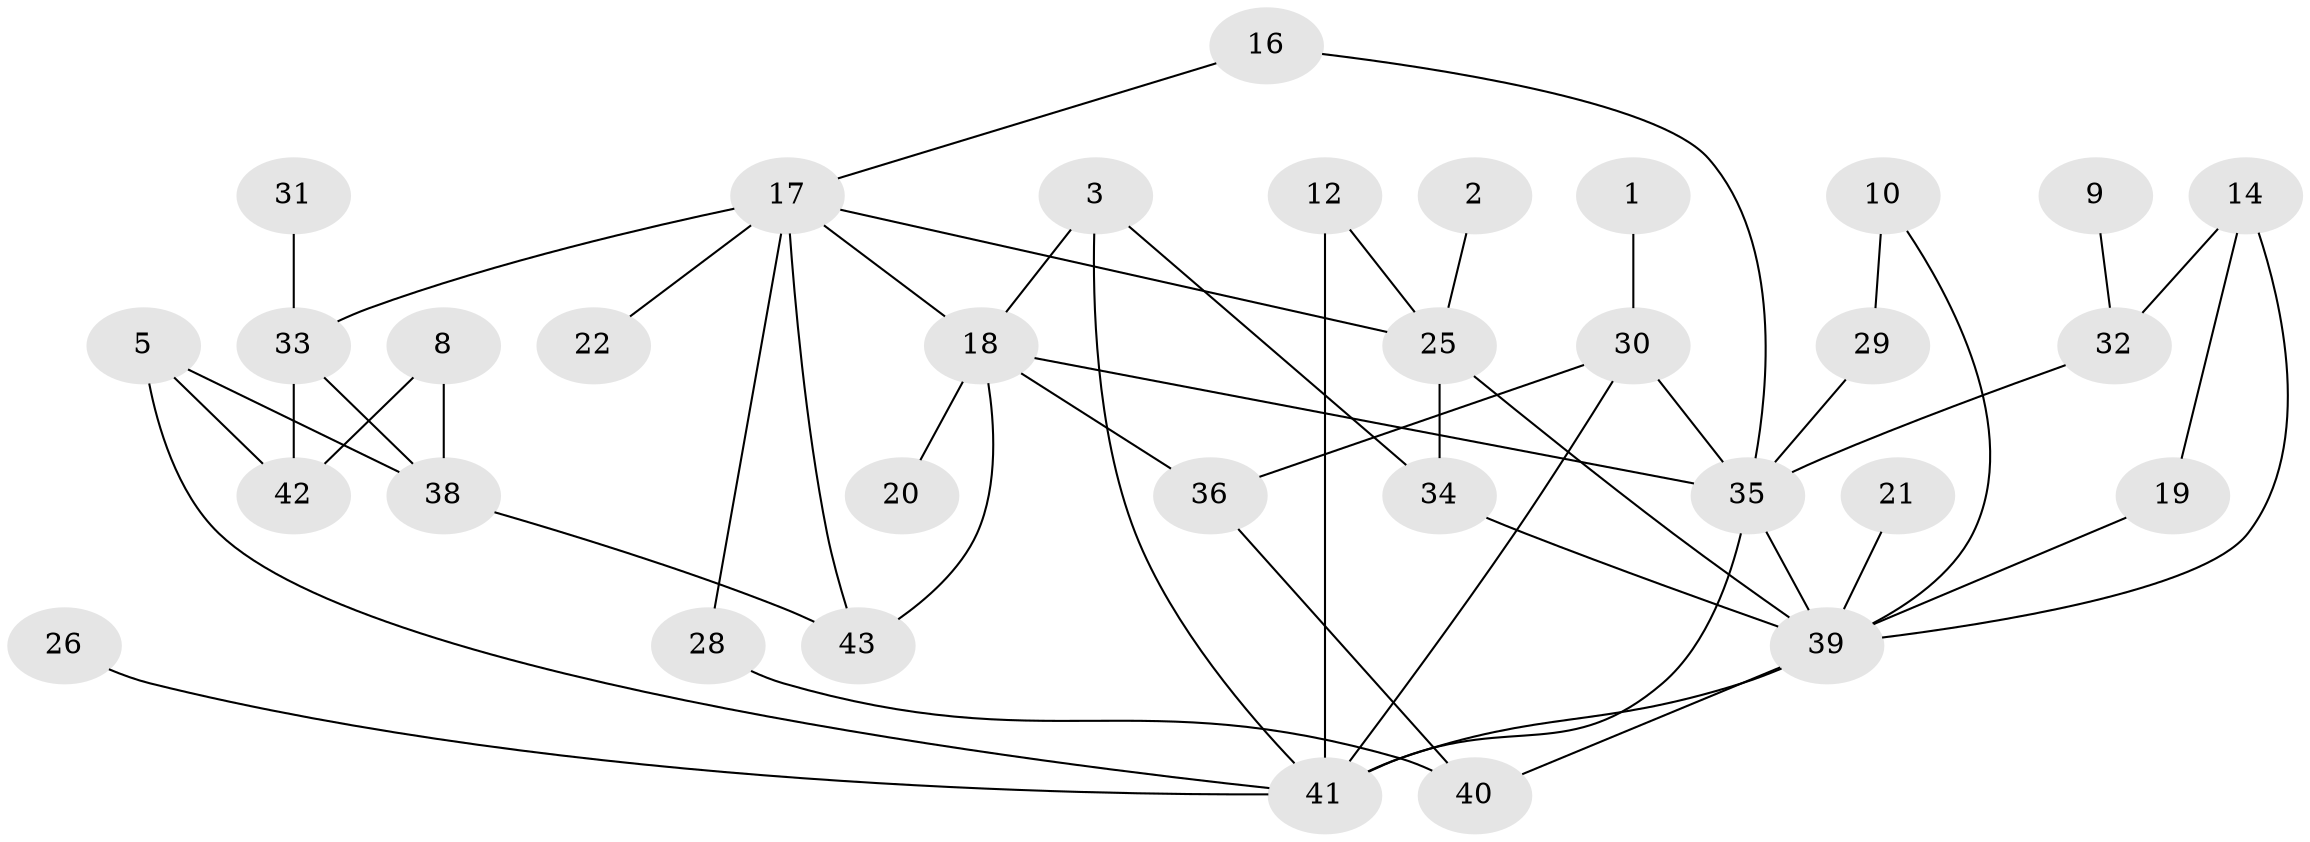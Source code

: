 // original degree distribution, {2: 0.3488372093023256, 1: 0.1511627906976744, 3: 0.22093023255813954, 4: 0.11627906976744186, 0: 0.10465116279069768, 5: 0.03488372093023256, 7: 0.011627906976744186, 6: 0.011627906976744186}
// Generated by graph-tools (version 1.1) at 2025/49/03/09/25 03:49:03]
// undirected, 33 vertices, 51 edges
graph export_dot {
graph [start="1"]
  node [color=gray90,style=filled];
  1;
  2;
  3;
  5;
  8;
  9;
  10;
  12;
  14;
  16;
  17;
  18;
  19;
  20;
  21;
  22;
  25;
  26;
  28;
  29;
  30;
  31;
  32;
  33;
  34;
  35;
  36;
  38;
  39;
  40;
  41;
  42;
  43;
  1 -- 30 [weight=1.0];
  2 -- 25 [weight=1.0];
  3 -- 18 [weight=1.0];
  3 -- 34 [weight=1.0];
  3 -- 41 [weight=1.0];
  5 -- 38 [weight=1.0];
  5 -- 41 [weight=1.0];
  5 -- 42 [weight=1.0];
  8 -- 38 [weight=1.0];
  8 -- 42 [weight=1.0];
  9 -- 32 [weight=1.0];
  10 -- 29 [weight=1.0];
  10 -- 39 [weight=1.0];
  12 -- 25 [weight=1.0];
  12 -- 41 [weight=1.0];
  14 -- 19 [weight=1.0];
  14 -- 32 [weight=1.0];
  14 -- 39 [weight=1.0];
  16 -- 17 [weight=1.0];
  16 -- 35 [weight=1.0];
  17 -- 18 [weight=1.0];
  17 -- 22 [weight=1.0];
  17 -- 25 [weight=1.0];
  17 -- 28 [weight=1.0];
  17 -- 33 [weight=1.0];
  17 -- 43 [weight=1.0];
  18 -- 20 [weight=1.0];
  18 -- 35 [weight=1.0];
  18 -- 36 [weight=1.0];
  18 -- 43 [weight=1.0];
  19 -- 39 [weight=1.0];
  21 -- 39 [weight=1.0];
  25 -- 34 [weight=1.0];
  25 -- 39 [weight=1.0];
  26 -- 41 [weight=1.0];
  28 -- 40 [weight=1.0];
  29 -- 35 [weight=1.0];
  30 -- 35 [weight=1.0];
  30 -- 36 [weight=1.0];
  30 -- 41 [weight=2.0];
  31 -- 33 [weight=1.0];
  32 -- 35 [weight=1.0];
  33 -- 38 [weight=1.0];
  33 -- 42 [weight=1.0];
  34 -- 39 [weight=1.0];
  35 -- 39 [weight=1.0];
  35 -- 41 [weight=1.0];
  36 -- 40 [weight=1.0];
  38 -- 43 [weight=1.0];
  39 -- 40 [weight=1.0];
  39 -- 41 [weight=1.0];
}
